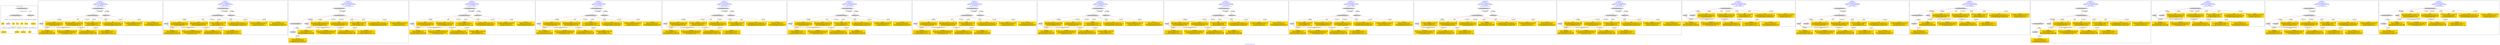 digraph n0 {
fontcolor="blue"
remincross="true"
label="s24-s-norton-simon.json"
subgraph cluster_0 {
label="1-correct model"
n2[style="filled",color="white",fillcolor="lightgray",label="CulturalHeritageObject1"];
n3[shape="plaintext",style="filled",fillcolor="gold",label="made"];
n4[style="filled",color="white",fillcolor="lightgray",label="Person1"];
n5[shape="plaintext",style="filled",fillcolor="gold",label="dim"];
n6[shape="plaintext",style="filled",fillcolor="gold",label="prov"];
n7[shape="plaintext",style="filled",fillcolor="gold",label="title"];
n8[shape="plaintext",style="filled",fillcolor="gold",label="access"];
n9[shape="plaintext",style="filled",fillcolor="gold",label="nationality"];
n10[shape="plaintext",style="filled",fillcolor="gold",label="birthDate"];
n11[shape="plaintext",style="filled",fillcolor="gold",label="deathDate"];
n12[shape="plaintext",style="filled",fillcolor="gold",label="artist"];
n13[style="filled",color="white",fillcolor="lightgray",label="EuropeanaAggregation1"];
n14[style="filled",color="white",fillcolor="lightgray",label="WebResource1"];
n15[shape="plaintext",style="filled",fillcolor="gold",label="image_url"];
}
subgraph cluster_1 {
label="candidate 0\nlink coherence:1.0\nnode coherence:1.0\nconfidence:0.5118962646045103\nmapping score:0.6206320882015035\ncost:12.99961\n-precision:0.92-recall:0.92"
n17[style="filled",color="white",fillcolor="lightgray",label="CulturalHeritageObject1"];
n18[style="filled",color="white",fillcolor="lightgray",label="Person1"];
n19[style="filled",color="white",fillcolor="lightgray",label="EuropeanaAggregation1"];
n20[style="filled",color="white",fillcolor="lightgray",label="WebResource1"];
n21[shape="plaintext",style="filled",fillcolor="gold",label="image_url\n[WebResource,classLink,0.512]\n[Document,classLink,0.368]\n[CulturalHeritageObject,description,0.102]\n[CulturalHeritageObject,title,0.019]"];
n22[shape="plaintext",style="filled",fillcolor="gold",label="title\n[CulturalHeritageObject,title,0.371]\n[CulturalHeritageObject,description,0.331]\n[Person,biographicalInformation,0.215]\n[Concept,prefLabel,0.082]"];
n23[shape="plaintext",style="filled",fillcolor="gold",label="prov\n[CulturalHeritageObject,provenance,0.623]\n[CulturalHeritageObject,description,0.15]\n[CulturalHeritageObject,title,0.131]\n[Person,nameOfThePerson,0.096]"];
n24[shape="plaintext",style="filled",fillcolor="gold",label="made\n[CulturalHeritageObject,created,0.386]\n[Person,dateOfDeath,0.356]\n[Person,dateOfBirth,0.139]\n[CulturalHeritageObject,title,0.118]"];
n25[shape="plaintext",style="filled",fillcolor="gold",label="dim\n[CulturalHeritageObject,extent,0.702]\n[CulturalHeritageObject,accessionNumber,0.132]\n[CulturalHeritageObject,description,0.084]\n[CulturalHeritageObject,medium,0.081]"];
n26[shape="plaintext",style="filled",fillcolor="gold",label="access\n[CulturalHeritageObject,provenance,0.382]\n[Person,nameOfThePerson,0.226]\n[Document,classLink,0.223]\n[CulturalHeritageObject,title,0.17]"];
n27[shape="plaintext",style="filled",fillcolor="gold",label="birthDate\n[Person,dateOfDeath,0.371]\n[Person,dateOfBirth,0.319]\n[CulturalHeritageObject,created,0.268]\n[Person,biographicalInformation,0.042]"];
n28[shape="plaintext",style="filled",fillcolor="gold",label="nationality\n[Person,countryAssociatedWithThePerson,0.818]\n[Person,biographicalInformation,0.065]\n[CulturalHeritageObject,provenance,0.06]\n[Concept,prefLabel,0.058]"];
n29[shape="plaintext",style="filled",fillcolor="gold",label="artist\n[Person,nameOfThePerson,0.515]\n[Person,biographicalInformation,0.187]\n[CulturalHeritageObject,description,0.156]\n[CulturalHeritageObject,provenance,0.142]"];
n30[shape="plaintext",style="filled",fillcolor="gold",label="deathDate\n[Person,dateOfDeath,0.492]\n[CulturalHeritageObject,created,0.291]\n[Person,dateOfBirth,0.181]\n[CulturalHeritageObject,provenance,0.036]"];
}
subgraph cluster_2 {
label="candidate 1\nlink coherence:1.0\nnode coherence:1.0\nconfidence:0.5118962646045103\nmapping score:0.6206320882015035\ncost:12.99972\n-precision:0.92-recall:0.92"
n32[style="filled",color="white",fillcolor="lightgray",label="CulturalHeritageObject1"];
n33[style="filled",color="white",fillcolor="lightgray",label="Person1"];
n34[style="filled",color="white",fillcolor="lightgray",label="EuropeanaAggregation1"];
n35[style="filled",color="white",fillcolor="lightgray",label="WebResource2"];
n36[shape="plaintext",style="filled",fillcolor="gold",label="title\n[CulturalHeritageObject,title,0.371]\n[CulturalHeritageObject,description,0.331]\n[Person,biographicalInformation,0.215]\n[Concept,prefLabel,0.082]"];
n37[shape="plaintext",style="filled",fillcolor="gold",label="prov\n[CulturalHeritageObject,provenance,0.623]\n[CulturalHeritageObject,description,0.15]\n[CulturalHeritageObject,title,0.131]\n[Person,nameOfThePerson,0.096]"];
n38[shape="plaintext",style="filled",fillcolor="gold",label="made\n[CulturalHeritageObject,created,0.386]\n[Person,dateOfDeath,0.356]\n[Person,dateOfBirth,0.139]\n[CulturalHeritageObject,title,0.118]"];
n39[shape="plaintext",style="filled",fillcolor="gold",label="dim\n[CulturalHeritageObject,extent,0.702]\n[CulturalHeritageObject,accessionNumber,0.132]\n[CulturalHeritageObject,description,0.084]\n[CulturalHeritageObject,medium,0.081]"];
n40[shape="plaintext",style="filled",fillcolor="gold",label="access\n[CulturalHeritageObject,provenance,0.382]\n[Person,nameOfThePerson,0.226]\n[Document,classLink,0.223]\n[CulturalHeritageObject,title,0.17]"];
n41[shape="plaintext",style="filled",fillcolor="gold",label="image_url\n[WebResource,classLink,0.512]\n[Document,classLink,0.368]\n[CulturalHeritageObject,description,0.102]\n[CulturalHeritageObject,title,0.019]"];
n42[shape="plaintext",style="filled",fillcolor="gold",label="birthDate\n[Person,dateOfDeath,0.371]\n[Person,dateOfBirth,0.319]\n[CulturalHeritageObject,created,0.268]\n[Person,biographicalInformation,0.042]"];
n43[shape="plaintext",style="filled",fillcolor="gold",label="nationality\n[Person,countryAssociatedWithThePerson,0.818]\n[Person,biographicalInformation,0.065]\n[CulturalHeritageObject,provenance,0.06]\n[Concept,prefLabel,0.058]"];
n44[shape="plaintext",style="filled",fillcolor="gold",label="artist\n[Person,nameOfThePerson,0.515]\n[Person,biographicalInformation,0.187]\n[CulturalHeritageObject,description,0.156]\n[CulturalHeritageObject,provenance,0.142]"];
n45[shape="plaintext",style="filled",fillcolor="gold",label="deathDate\n[Person,dateOfDeath,0.492]\n[CulturalHeritageObject,created,0.291]\n[Person,dateOfBirth,0.181]\n[CulturalHeritageObject,provenance,0.036]"];
}
subgraph cluster_3 {
label="candidate 10\nlink coherence:1.0\nnode coherence:1.0\nconfidence:0.4935022095203799\nmapping score:0.6145007365067933\ncost:13.9997\n-precision:0.64-recall:0.69"
n47[style="filled",color="white",fillcolor="lightgray",label="CulturalHeritageObject1"];
n48[style="filled",color="white",fillcolor="lightgray",label="CulturalHeritageObject2"];
n49[style="filled",color="white",fillcolor="lightgray",label="Person1"];
n50[style="filled",color="white",fillcolor="lightgray",label="Document2"];
n51[style="filled",color="white",fillcolor="lightgray",label="EuropeanaAggregation1"];
n52[shape="plaintext",style="filled",fillcolor="gold",label="prov\n[CulturalHeritageObject,provenance,0.623]\n[CulturalHeritageObject,description,0.15]\n[CulturalHeritageObject,title,0.131]\n[Person,nameOfThePerson,0.096]"];
n53[shape="plaintext",style="filled",fillcolor="gold",label="title\n[CulturalHeritageObject,title,0.371]\n[CulturalHeritageObject,description,0.331]\n[Person,biographicalInformation,0.215]\n[Concept,prefLabel,0.082]"];
n54[shape="plaintext",style="filled",fillcolor="gold",label="made\n[CulturalHeritageObject,created,0.386]\n[Person,dateOfDeath,0.356]\n[Person,dateOfBirth,0.139]\n[CulturalHeritageObject,title,0.118]"];
n55[shape="plaintext",style="filled",fillcolor="gold",label="image_url\n[WebResource,classLink,0.512]\n[Document,classLink,0.368]\n[CulturalHeritageObject,description,0.102]\n[CulturalHeritageObject,title,0.019]"];
n56[shape="plaintext",style="filled",fillcolor="gold",label="dim\n[CulturalHeritageObject,extent,0.702]\n[CulturalHeritageObject,accessionNumber,0.132]\n[CulturalHeritageObject,description,0.084]\n[CulturalHeritageObject,medium,0.081]"];
n57[shape="plaintext",style="filled",fillcolor="gold",label="access\n[CulturalHeritageObject,provenance,0.382]\n[Person,nameOfThePerson,0.226]\n[Document,classLink,0.223]\n[CulturalHeritageObject,title,0.17]"];
n58[shape="plaintext",style="filled",fillcolor="gold",label="birthDate\n[Person,dateOfDeath,0.371]\n[Person,dateOfBirth,0.319]\n[CulturalHeritageObject,created,0.268]\n[Person,biographicalInformation,0.042]"];
n59[shape="plaintext",style="filled",fillcolor="gold",label="nationality\n[Person,countryAssociatedWithThePerson,0.818]\n[Person,biographicalInformation,0.065]\n[CulturalHeritageObject,provenance,0.06]\n[Concept,prefLabel,0.058]"];
n60[shape="plaintext",style="filled",fillcolor="gold",label="artist\n[Person,nameOfThePerson,0.515]\n[Person,biographicalInformation,0.187]\n[CulturalHeritageObject,description,0.156]\n[CulturalHeritageObject,provenance,0.142]"];
n61[shape="plaintext",style="filled",fillcolor="gold",label="deathDate\n[Person,dateOfDeath,0.492]\n[CulturalHeritageObject,created,0.291]\n[Person,dateOfBirth,0.181]\n[CulturalHeritageObject,provenance,0.036]"];
}
subgraph cluster_4 {
label="candidate 11\nlink coherence:1.0\nnode coherence:1.0\nconfidence:0.4888541923313099\nmapping score:0.61295139744377\ncost:12.99961\n-precision:0.77-recall:0.77"
n63[style="filled",color="white",fillcolor="lightgray",label="CulturalHeritageObject1"];
n64[style="filled",color="white",fillcolor="lightgray",label="Person1"];
n65[style="filled",color="white",fillcolor="lightgray",label="EuropeanaAggregation1"];
n66[style="filled",color="white",fillcolor="lightgray",label="WebResource1"];
n67[shape="plaintext",style="filled",fillcolor="gold",label="image_url\n[WebResource,classLink,0.512]\n[Document,classLink,0.368]\n[CulturalHeritageObject,description,0.102]\n[CulturalHeritageObject,title,0.019]"];
n68[shape="plaintext",style="filled",fillcolor="gold",label="title\n[CulturalHeritageObject,title,0.371]\n[CulturalHeritageObject,description,0.331]\n[Person,biographicalInformation,0.215]\n[Concept,prefLabel,0.082]"];
n69[shape="plaintext",style="filled",fillcolor="gold",label="prov\n[CulturalHeritageObject,provenance,0.623]\n[CulturalHeritageObject,description,0.15]\n[CulturalHeritageObject,title,0.131]\n[Person,nameOfThePerson,0.096]"];
n70[shape="plaintext",style="filled",fillcolor="gold",label="deathDate\n[Person,dateOfDeath,0.492]\n[CulturalHeritageObject,created,0.291]\n[Person,dateOfBirth,0.181]\n[CulturalHeritageObject,provenance,0.036]"];
n71[shape="plaintext",style="filled",fillcolor="gold",label="dim\n[CulturalHeritageObject,extent,0.702]\n[CulturalHeritageObject,accessionNumber,0.132]\n[CulturalHeritageObject,description,0.084]\n[CulturalHeritageObject,medium,0.081]"];
n72[shape="plaintext",style="filled",fillcolor="gold",label="access\n[CulturalHeritageObject,provenance,0.382]\n[Person,nameOfThePerson,0.226]\n[Document,classLink,0.223]\n[CulturalHeritageObject,title,0.17]"];
n73[shape="plaintext",style="filled",fillcolor="gold",label="birthDate\n[Person,dateOfDeath,0.371]\n[Person,dateOfBirth,0.319]\n[CulturalHeritageObject,created,0.268]\n[Person,biographicalInformation,0.042]"];
n74[shape="plaintext",style="filled",fillcolor="gold",label="nationality\n[Person,countryAssociatedWithThePerson,0.818]\n[Person,biographicalInformation,0.065]\n[CulturalHeritageObject,provenance,0.06]\n[Concept,prefLabel,0.058]"];
n75[shape="plaintext",style="filled",fillcolor="gold",label="artist\n[Person,nameOfThePerson,0.515]\n[Person,biographicalInformation,0.187]\n[CulturalHeritageObject,description,0.156]\n[CulturalHeritageObject,provenance,0.142]"];
n76[shape="plaintext",style="filled",fillcolor="gold",label="made\n[CulturalHeritageObject,created,0.386]\n[Person,dateOfDeath,0.356]\n[Person,dateOfBirth,0.139]\n[CulturalHeritageObject,title,0.118]"];
}
subgraph cluster_5 {
label="candidate 12\nlink coherence:1.0\nnode coherence:1.0\nconfidence:0.4888541923313099\nmapping score:0.61295139744377\ncost:12.99972\n-precision:0.77-recall:0.77"
n78[style="filled",color="white",fillcolor="lightgray",label="CulturalHeritageObject1"];
n79[style="filled",color="white",fillcolor="lightgray",label="Person1"];
n80[style="filled",color="white",fillcolor="lightgray",label="EuropeanaAggregation1"];
n81[style="filled",color="white",fillcolor="lightgray",label="WebResource2"];
n82[shape="plaintext",style="filled",fillcolor="gold",label="title\n[CulturalHeritageObject,title,0.371]\n[CulturalHeritageObject,description,0.331]\n[Person,biographicalInformation,0.215]\n[Concept,prefLabel,0.082]"];
n83[shape="plaintext",style="filled",fillcolor="gold",label="prov\n[CulturalHeritageObject,provenance,0.623]\n[CulturalHeritageObject,description,0.15]\n[CulturalHeritageObject,title,0.131]\n[Person,nameOfThePerson,0.096]"];
n84[shape="plaintext",style="filled",fillcolor="gold",label="deathDate\n[Person,dateOfDeath,0.492]\n[CulturalHeritageObject,created,0.291]\n[Person,dateOfBirth,0.181]\n[CulturalHeritageObject,provenance,0.036]"];
n85[shape="plaintext",style="filled",fillcolor="gold",label="dim\n[CulturalHeritageObject,extent,0.702]\n[CulturalHeritageObject,accessionNumber,0.132]\n[CulturalHeritageObject,description,0.084]\n[CulturalHeritageObject,medium,0.081]"];
n86[shape="plaintext",style="filled",fillcolor="gold",label="access\n[CulturalHeritageObject,provenance,0.382]\n[Person,nameOfThePerson,0.226]\n[Document,classLink,0.223]\n[CulturalHeritageObject,title,0.17]"];
n87[shape="plaintext",style="filled",fillcolor="gold",label="image_url\n[WebResource,classLink,0.512]\n[Document,classLink,0.368]\n[CulturalHeritageObject,description,0.102]\n[CulturalHeritageObject,title,0.019]"];
n88[shape="plaintext",style="filled",fillcolor="gold",label="birthDate\n[Person,dateOfDeath,0.371]\n[Person,dateOfBirth,0.319]\n[CulturalHeritageObject,created,0.268]\n[Person,biographicalInformation,0.042]"];
n89[shape="plaintext",style="filled",fillcolor="gold",label="nationality\n[Person,countryAssociatedWithThePerson,0.818]\n[Person,biographicalInformation,0.065]\n[CulturalHeritageObject,provenance,0.06]\n[Concept,prefLabel,0.058]"];
n90[shape="plaintext",style="filled",fillcolor="gold",label="artist\n[Person,nameOfThePerson,0.515]\n[Person,biographicalInformation,0.187]\n[CulturalHeritageObject,description,0.156]\n[CulturalHeritageObject,provenance,0.142]"];
n91[shape="plaintext",style="filled",fillcolor="gold",label="made\n[CulturalHeritageObject,created,0.386]\n[Person,dateOfDeath,0.356]\n[Person,dateOfBirth,0.139]\n[CulturalHeritageObject,title,0.118]"];
}
subgraph cluster_6 {
label="candidate 13\nlink coherence:1.0\nnode coherence:1.0\nconfidence:0.48677109982269473\nmapping score:0.6122570332742315\ncost:12.99961\n-precision:0.85-recall:0.85"
n93[style="filled",color="white",fillcolor="lightgray",label="CulturalHeritageObject1"];
n94[style="filled",color="white",fillcolor="lightgray",label="Person1"];
n95[style="filled",color="white",fillcolor="lightgray",label="EuropeanaAggregation1"];
n96[style="filled",color="white",fillcolor="lightgray",label="WebResource1"];
n97[shape="plaintext",style="filled",fillcolor="gold",label="image_url\n[WebResource,classLink,0.512]\n[Document,classLink,0.368]\n[CulturalHeritageObject,description,0.102]\n[CulturalHeritageObject,title,0.019]"];
n98[shape="plaintext",style="filled",fillcolor="gold",label="prov\n[CulturalHeritageObject,provenance,0.623]\n[CulturalHeritageObject,description,0.15]\n[CulturalHeritageObject,title,0.131]\n[Person,nameOfThePerson,0.096]"];
n99[shape="plaintext",style="filled",fillcolor="gold",label="access\n[CulturalHeritageObject,provenance,0.382]\n[Person,nameOfThePerson,0.226]\n[Document,classLink,0.223]\n[CulturalHeritageObject,title,0.17]"];
n100[shape="plaintext",style="filled",fillcolor="gold",label="title\n[CulturalHeritageObject,title,0.371]\n[CulturalHeritageObject,description,0.331]\n[Person,biographicalInformation,0.215]\n[Concept,prefLabel,0.082]"];
n101[shape="plaintext",style="filled",fillcolor="gold",label="made\n[CulturalHeritageObject,created,0.386]\n[Person,dateOfDeath,0.356]\n[Person,dateOfBirth,0.139]\n[CulturalHeritageObject,title,0.118]"];
n102[shape="plaintext",style="filled",fillcolor="gold",label="dim\n[CulturalHeritageObject,extent,0.702]\n[CulturalHeritageObject,accessionNumber,0.132]\n[CulturalHeritageObject,description,0.084]\n[CulturalHeritageObject,medium,0.081]"];
n103[shape="plaintext",style="filled",fillcolor="gold",label="birthDate\n[Person,dateOfDeath,0.371]\n[Person,dateOfBirth,0.319]\n[CulturalHeritageObject,created,0.268]\n[Person,biographicalInformation,0.042]"];
n104[shape="plaintext",style="filled",fillcolor="gold",label="nationality\n[Person,countryAssociatedWithThePerson,0.818]\n[Person,biographicalInformation,0.065]\n[CulturalHeritageObject,provenance,0.06]\n[Concept,prefLabel,0.058]"];
n105[shape="plaintext",style="filled",fillcolor="gold",label="artist\n[Person,nameOfThePerson,0.515]\n[Person,biographicalInformation,0.187]\n[CulturalHeritageObject,description,0.156]\n[CulturalHeritageObject,provenance,0.142]"];
n106[shape="plaintext",style="filled",fillcolor="gold",label="deathDate\n[Person,dateOfDeath,0.492]\n[CulturalHeritageObject,created,0.291]\n[Person,dateOfBirth,0.181]\n[CulturalHeritageObject,provenance,0.036]"];
}
subgraph cluster_7 {
label="candidate 14\nlink coherence:1.0\nnode coherence:1.0\nconfidence:0.48615360194017265\nmapping score:0.6120512006467242\ncost:12.99961\n-precision:0.77-recall:0.77"
n108[style="filled",color="white",fillcolor="lightgray",label="CulturalHeritageObject1"];
n109[style="filled",color="white",fillcolor="lightgray",label="Person1"];
n110[style="filled",color="white",fillcolor="lightgray",label="EuropeanaAggregation1"];
n111[style="filled",color="white",fillcolor="lightgray",label="WebResource1"];
n112[shape="plaintext",style="filled",fillcolor="gold",label="image_url\n[WebResource,classLink,0.512]\n[Document,classLink,0.368]\n[CulturalHeritageObject,description,0.102]\n[CulturalHeritageObject,title,0.019]"];
n113[shape="plaintext",style="filled",fillcolor="gold",label="title\n[CulturalHeritageObject,title,0.371]\n[CulturalHeritageObject,description,0.331]\n[Person,biographicalInformation,0.215]\n[Concept,prefLabel,0.082]"];
n114[shape="plaintext",style="filled",fillcolor="gold",label="prov\n[CulturalHeritageObject,provenance,0.623]\n[CulturalHeritageObject,description,0.15]\n[CulturalHeritageObject,title,0.131]\n[Person,nameOfThePerson,0.096]"];
n115[shape="plaintext",style="filled",fillcolor="gold",label="made\n[CulturalHeritageObject,created,0.386]\n[Person,dateOfDeath,0.356]\n[Person,dateOfBirth,0.139]\n[CulturalHeritageObject,title,0.118]"];
n116[shape="plaintext",style="filled",fillcolor="gold",label="dim\n[CulturalHeritageObject,extent,0.702]\n[CulturalHeritageObject,accessionNumber,0.132]\n[CulturalHeritageObject,description,0.084]\n[CulturalHeritageObject,medium,0.081]"];
n117[shape="plaintext",style="filled",fillcolor="gold",label="access\n[CulturalHeritageObject,provenance,0.382]\n[Person,nameOfThePerson,0.226]\n[Document,classLink,0.223]\n[CulturalHeritageObject,title,0.17]"];
n118[shape="plaintext",style="filled",fillcolor="gold",label="deathDate\n[Person,dateOfDeath,0.492]\n[CulturalHeritageObject,created,0.291]\n[Person,dateOfBirth,0.181]\n[CulturalHeritageObject,provenance,0.036]"];
n119[shape="plaintext",style="filled",fillcolor="gold",label="nationality\n[Person,countryAssociatedWithThePerson,0.818]\n[Person,biographicalInformation,0.065]\n[CulturalHeritageObject,provenance,0.06]\n[Concept,prefLabel,0.058]"];
n120[shape="plaintext",style="filled",fillcolor="gold",label="artist\n[Person,nameOfThePerson,0.515]\n[Person,biographicalInformation,0.187]\n[CulturalHeritageObject,description,0.156]\n[CulturalHeritageObject,provenance,0.142]"];
n121[shape="plaintext",style="filled",fillcolor="gold",label="birthDate\n[Person,dateOfDeath,0.371]\n[Person,dateOfBirth,0.319]\n[CulturalHeritageObject,created,0.268]\n[Person,biographicalInformation,0.042]"];
}
subgraph cluster_8 {
label="candidate 15\nlink coherence:1.0\nnode coherence:1.0\nconfidence:0.48615360194017265\nmapping score:0.6120512006467242\ncost:12.99972\n-precision:0.77-recall:0.77"
n123[style="filled",color="white",fillcolor="lightgray",label="CulturalHeritageObject1"];
n124[style="filled",color="white",fillcolor="lightgray",label="Person1"];
n125[style="filled",color="white",fillcolor="lightgray",label="EuropeanaAggregation1"];
n126[style="filled",color="white",fillcolor="lightgray",label="WebResource2"];
n127[shape="plaintext",style="filled",fillcolor="gold",label="title\n[CulturalHeritageObject,title,0.371]\n[CulturalHeritageObject,description,0.331]\n[Person,biographicalInformation,0.215]\n[Concept,prefLabel,0.082]"];
n128[shape="plaintext",style="filled",fillcolor="gold",label="prov\n[CulturalHeritageObject,provenance,0.623]\n[CulturalHeritageObject,description,0.15]\n[CulturalHeritageObject,title,0.131]\n[Person,nameOfThePerson,0.096]"];
n129[shape="plaintext",style="filled",fillcolor="gold",label="made\n[CulturalHeritageObject,created,0.386]\n[Person,dateOfDeath,0.356]\n[Person,dateOfBirth,0.139]\n[CulturalHeritageObject,title,0.118]"];
n130[shape="plaintext",style="filled",fillcolor="gold",label="dim\n[CulturalHeritageObject,extent,0.702]\n[CulturalHeritageObject,accessionNumber,0.132]\n[CulturalHeritageObject,description,0.084]\n[CulturalHeritageObject,medium,0.081]"];
n131[shape="plaintext",style="filled",fillcolor="gold",label="access\n[CulturalHeritageObject,provenance,0.382]\n[Person,nameOfThePerson,0.226]\n[Document,classLink,0.223]\n[CulturalHeritageObject,title,0.17]"];
n132[shape="plaintext",style="filled",fillcolor="gold",label="image_url\n[WebResource,classLink,0.512]\n[Document,classLink,0.368]\n[CulturalHeritageObject,description,0.102]\n[CulturalHeritageObject,title,0.019]"];
n133[shape="plaintext",style="filled",fillcolor="gold",label="deathDate\n[Person,dateOfDeath,0.492]\n[CulturalHeritageObject,created,0.291]\n[Person,dateOfBirth,0.181]\n[CulturalHeritageObject,provenance,0.036]"];
n134[shape="plaintext",style="filled",fillcolor="gold",label="nationality\n[Person,countryAssociatedWithThePerson,0.818]\n[Person,biographicalInformation,0.065]\n[CulturalHeritageObject,provenance,0.06]\n[Concept,prefLabel,0.058]"];
n135[shape="plaintext",style="filled",fillcolor="gold",label="artist\n[Person,nameOfThePerson,0.515]\n[Person,biographicalInformation,0.187]\n[CulturalHeritageObject,description,0.156]\n[CulturalHeritageObject,provenance,0.142]"];
n136[shape="plaintext",style="filled",fillcolor="gold",label="birthDate\n[Person,dateOfDeath,0.371]\n[Person,dateOfBirth,0.319]\n[CulturalHeritageObject,created,0.268]\n[Person,biographicalInformation,0.042]"];
}
subgraph cluster_9 {
label="candidate 16\nlink coherence:1.0\nnode coherence:1.0\nconfidence:0.4848830576217007\nmapping score:0.6116276858739003\ncost:12.99961\n-precision:0.69-recall:0.69"
n138[style="filled",color="white",fillcolor="lightgray",label="CulturalHeritageObject1"];
n139[style="filled",color="white",fillcolor="lightgray",label="Person1"];
n140[style="filled",color="white",fillcolor="lightgray",label="EuropeanaAggregation1"];
n141[style="filled",color="white",fillcolor="lightgray",label="WebResource1"];
n142[shape="plaintext",style="filled",fillcolor="gold",label="image_url\n[WebResource,classLink,0.512]\n[Document,classLink,0.368]\n[CulturalHeritageObject,description,0.102]\n[CulturalHeritageObject,title,0.019]"];
n143[shape="plaintext",style="filled",fillcolor="gold",label="prov\n[CulturalHeritageObject,provenance,0.623]\n[CulturalHeritageObject,description,0.15]\n[CulturalHeritageObject,title,0.131]\n[Person,nameOfThePerson,0.096]"];
n144[shape="plaintext",style="filled",fillcolor="gold",label="title\n[CulturalHeritageObject,title,0.371]\n[CulturalHeritageObject,description,0.331]\n[Person,biographicalInformation,0.215]\n[Concept,prefLabel,0.082]"];
n145[shape="plaintext",style="filled",fillcolor="gold",label="deathDate\n[Person,dateOfDeath,0.492]\n[CulturalHeritageObject,created,0.291]\n[Person,dateOfBirth,0.181]\n[CulturalHeritageObject,provenance,0.036]"];
n146[shape="plaintext",style="filled",fillcolor="gold",label="dim\n[CulturalHeritageObject,extent,0.702]\n[CulturalHeritageObject,accessionNumber,0.132]\n[CulturalHeritageObject,description,0.084]\n[CulturalHeritageObject,medium,0.081]"];
n147[shape="plaintext",style="filled",fillcolor="gold",label="access\n[CulturalHeritageObject,provenance,0.382]\n[Person,nameOfThePerson,0.226]\n[Document,classLink,0.223]\n[CulturalHeritageObject,title,0.17]"];
n148[shape="plaintext",style="filled",fillcolor="gold",label="birthDate\n[Person,dateOfDeath,0.371]\n[Person,dateOfBirth,0.319]\n[CulturalHeritageObject,created,0.268]\n[Person,biographicalInformation,0.042]"];
n149[shape="plaintext",style="filled",fillcolor="gold",label="nationality\n[Person,countryAssociatedWithThePerson,0.818]\n[Person,biographicalInformation,0.065]\n[CulturalHeritageObject,provenance,0.06]\n[Concept,prefLabel,0.058]"];
n150[shape="plaintext",style="filled",fillcolor="gold",label="artist\n[Person,nameOfThePerson,0.515]\n[Person,biographicalInformation,0.187]\n[CulturalHeritageObject,description,0.156]\n[CulturalHeritageObject,provenance,0.142]"];
n151[shape="plaintext",style="filled",fillcolor="gold",label="made\n[CulturalHeritageObject,created,0.386]\n[Person,dateOfDeath,0.356]\n[Person,dateOfBirth,0.139]\n[CulturalHeritageObject,title,0.118]"];
}
subgraph cluster_10 {
label="candidate 17\nlink coherence:1.0\nnode coherence:1.0\nconfidence:0.48218246723056346\nmapping score:0.6107274890768545\ncost:12.99961\n-precision:0.69-recall:0.69"
n153[style="filled",color="white",fillcolor="lightgray",label="CulturalHeritageObject1"];
n154[style="filled",color="white",fillcolor="lightgray",label="Person1"];
n155[style="filled",color="white",fillcolor="lightgray",label="EuropeanaAggregation1"];
n156[style="filled",color="white",fillcolor="lightgray",label="WebResource1"];
n157[shape="plaintext",style="filled",fillcolor="gold",label="image_url\n[WebResource,classLink,0.512]\n[Document,classLink,0.368]\n[CulturalHeritageObject,description,0.102]\n[CulturalHeritageObject,title,0.019]"];
n158[shape="plaintext",style="filled",fillcolor="gold",label="prov\n[CulturalHeritageObject,provenance,0.623]\n[CulturalHeritageObject,description,0.15]\n[CulturalHeritageObject,title,0.131]\n[Person,nameOfThePerson,0.096]"];
n159[shape="plaintext",style="filled",fillcolor="gold",label="title\n[CulturalHeritageObject,title,0.371]\n[CulturalHeritageObject,description,0.331]\n[Person,biographicalInformation,0.215]\n[Concept,prefLabel,0.082]"];
n160[shape="plaintext",style="filled",fillcolor="gold",label="made\n[CulturalHeritageObject,created,0.386]\n[Person,dateOfDeath,0.356]\n[Person,dateOfBirth,0.139]\n[CulturalHeritageObject,title,0.118]"];
n161[shape="plaintext",style="filled",fillcolor="gold",label="dim\n[CulturalHeritageObject,extent,0.702]\n[CulturalHeritageObject,accessionNumber,0.132]\n[CulturalHeritageObject,description,0.084]\n[CulturalHeritageObject,medium,0.081]"];
n162[shape="plaintext",style="filled",fillcolor="gold",label="access\n[CulturalHeritageObject,provenance,0.382]\n[Person,nameOfThePerson,0.226]\n[Document,classLink,0.223]\n[CulturalHeritageObject,title,0.17]"];
n163[shape="plaintext",style="filled",fillcolor="gold",label="deathDate\n[Person,dateOfDeath,0.492]\n[CulturalHeritageObject,created,0.291]\n[Person,dateOfBirth,0.181]\n[CulturalHeritageObject,provenance,0.036]"];
n164[shape="plaintext",style="filled",fillcolor="gold",label="nationality\n[Person,countryAssociatedWithThePerson,0.818]\n[Person,biographicalInformation,0.065]\n[CulturalHeritageObject,provenance,0.06]\n[Concept,prefLabel,0.058]"];
n165[shape="plaintext",style="filled",fillcolor="gold",label="artist\n[Person,nameOfThePerson,0.515]\n[Person,biographicalInformation,0.187]\n[CulturalHeritageObject,description,0.156]\n[CulturalHeritageObject,provenance,0.142]"];
n166[shape="plaintext",style="filled",fillcolor="gold",label="birthDate\n[Person,dateOfDeath,0.371]\n[Person,dateOfBirth,0.319]\n[CulturalHeritageObject,created,0.268]\n[Person,biographicalInformation,0.042]"];
}
subgraph cluster_11 {
label="candidate 18\nlink coherence:1.0\nnode coherence:1.0\nconfidence:0.48116342252155586\nmapping score:0.6103878075071854\ncost:12.99961\n-precision:0.77-recall:0.77"
n168[style="filled",color="white",fillcolor="lightgray",label="CulturalHeritageObject1"];
n169[style="filled",color="white",fillcolor="lightgray",label="Person1"];
n170[style="filled",color="white",fillcolor="lightgray",label="EuropeanaAggregation1"];
n171[style="filled",color="white",fillcolor="lightgray",label="WebResource1"];
n172[shape="plaintext",style="filled",fillcolor="gold",label="image_url\n[WebResource,classLink,0.512]\n[Document,classLink,0.368]\n[CulturalHeritageObject,description,0.102]\n[CulturalHeritageObject,title,0.019]"];
n173[shape="plaintext",style="filled",fillcolor="gold",label="made\n[CulturalHeritageObject,created,0.386]\n[Person,dateOfDeath,0.356]\n[Person,dateOfBirth,0.139]\n[CulturalHeritageObject,title,0.118]"];
n174[shape="plaintext",style="filled",fillcolor="gold",label="prov\n[CulturalHeritageObject,provenance,0.623]\n[CulturalHeritageObject,description,0.15]\n[CulturalHeritageObject,title,0.131]\n[Person,nameOfThePerson,0.096]"];
n175[shape="plaintext",style="filled",fillcolor="gold",label="title\n[CulturalHeritageObject,title,0.371]\n[CulturalHeritageObject,description,0.331]\n[Person,biographicalInformation,0.215]\n[Concept,prefLabel,0.082]"];
n176[shape="plaintext",style="filled",fillcolor="gold",label="dim\n[CulturalHeritageObject,extent,0.702]\n[CulturalHeritageObject,accessionNumber,0.132]\n[CulturalHeritageObject,description,0.084]\n[CulturalHeritageObject,medium,0.081]"];
n177[shape="plaintext",style="filled",fillcolor="gold",label="access\n[CulturalHeritageObject,provenance,0.382]\n[Person,nameOfThePerson,0.226]\n[Document,classLink,0.223]\n[CulturalHeritageObject,title,0.17]"];
n178[shape="plaintext",style="filled",fillcolor="gold",label="birthDate\n[Person,dateOfDeath,0.371]\n[Person,dateOfBirth,0.319]\n[CulturalHeritageObject,created,0.268]\n[Person,biographicalInformation,0.042]"];
n179[shape="plaintext",style="filled",fillcolor="gold",label="nationality\n[Person,countryAssociatedWithThePerson,0.818]\n[Person,biographicalInformation,0.065]\n[CulturalHeritageObject,provenance,0.06]\n[Concept,prefLabel,0.058]"];
n180[shape="plaintext",style="filled",fillcolor="gold",label="artist\n[Person,nameOfThePerson,0.515]\n[Person,biographicalInformation,0.187]\n[CulturalHeritageObject,description,0.156]\n[CulturalHeritageObject,provenance,0.142]"];
n181[shape="plaintext",style="filled",fillcolor="gold",label="deathDate\n[Person,dateOfDeath,0.492]\n[CulturalHeritageObject,created,0.291]\n[Person,dateOfBirth,0.181]\n[CulturalHeritageObject,provenance,0.036]"];
}
subgraph cluster_12 {
label="candidate 19\nlink coherence:1.0\nnode coherence:1.0\nconfidence:0.4761083972847627\nmapping score:0.6087027990949209\ncost:12.99961\n-precision:0.69-recall:0.69"
n183[style="filled",color="white",fillcolor="lightgray",label="CulturalHeritageObject1"];
n184[style="filled",color="white",fillcolor="lightgray",label="Person1"];
n185[style="filled",color="white",fillcolor="lightgray",label="EuropeanaAggregation1"];
n186[style="filled",color="white",fillcolor="lightgray",label="WebResource1"];
n187[shape="plaintext",style="filled",fillcolor="gold",label="image_url\n[WebResource,classLink,0.512]\n[Document,classLink,0.368]\n[CulturalHeritageObject,description,0.102]\n[CulturalHeritageObject,title,0.019]"];
n188[shape="plaintext",style="filled",fillcolor="gold",label="made\n[CulturalHeritageObject,created,0.386]\n[Person,dateOfDeath,0.356]\n[Person,dateOfBirth,0.139]\n[CulturalHeritageObject,title,0.118]"];
n189[shape="plaintext",style="filled",fillcolor="gold",label="prov\n[CulturalHeritageObject,provenance,0.623]\n[CulturalHeritageObject,description,0.15]\n[CulturalHeritageObject,title,0.131]\n[Person,nameOfThePerson,0.096]"];
n190[shape="plaintext",style="filled",fillcolor="gold",label="title\n[CulturalHeritageObject,title,0.371]\n[CulturalHeritageObject,description,0.331]\n[Person,biographicalInformation,0.215]\n[Concept,prefLabel,0.082]"];
n191[shape="plaintext",style="filled",fillcolor="gold",label="birthDate\n[Person,dateOfDeath,0.371]\n[Person,dateOfBirth,0.319]\n[CulturalHeritageObject,created,0.268]\n[Person,biographicalInformation,0.042]"];
n192[shape="plaintext",style="filled",fillcolor="gold",label="dim\n[CulturalHeritageObject,extent,0.702]\n[CulturalHeritageObject,accessionNumber,0.132]\n[CulturalHeritageObject,description,0.084]\n[CulturalHeritageObject,medium,0.081]"];
n193[shape="plaintext",style="filled",fillcolor="gold",label="access\n[CulturalHeritageObject,provenance,0.382]\n[Person,nameOfThePerson,0.226]\n[Document,classLink,0.223]\n[CulturalHeritageObject,title,0.17]"];
n194[shape="plaintext",style="filled",fillcolor="gold",label="nationality\n[Person,countryAssociatedWithThePerson,0.818]\n[Person,biographicalInformation,0.065]\n[CulturalHeritageObject,provenance,0.06]\n[Concept,prefLabel,0.058]"];
n195[shape="plaintext",style="filled",fillcolor="gold",label="artist\n[Person,nameOfThePerson,0.515]\n[Person,biographicalInformation,0.187]\n[CulturalHeritageObject,description,0.156]\n[CulturalHeritageObject,provenance,0.142]"];
n196[shape="plaintext",style="filled",fillcolor="gold",label="deathDate\n[Person,dateOfDeath,0.492]\n[CulturalHeritageObject,created,0.291]\n[Person,dateOfBirth,0.181]\n[CulturalHeritageObject,provenance,0.036]"];
}
subgraph cluster_13 {
label="candidate 2\nlink coherence:1.0\nnode coherence:1.0\nconfidence:0.5079251298949012\nmapping score:0.6193083766316337\ncost:12.99961\n-precision:0.85-recall:0.85"
n198[style="filled",color="white",fillcolor="lightgray",label="CulturalHeritageObject1"];
n199[style="filled",color="white",fillcolor="lightgray",label="Person1"];
n200[style="filled",color="white",fillcolor="lightgray",label="EuropeanaAggregation1"];
n201[style="filled",color="white",fillcolor="lightgray",label="WebResource1"];
n202[shape="plaintext",style="filled",fillcolor="gold",label="image_url\n[WebResource,classLink,0.512]\n[Document,classLink,0.368]\n[CulturalHeritageObject,description,0.102]\n[CulturalHeritageObject,title,0.019]"];
n203[shape="plaintext",style="filled",fillcolor="gold",label="prov\n[CulturalHeritageObject,provenance,0.623]\n[CulturalHeritageObject,description,0.15]\n[CulturalHeritageObject,title,0.131]\n[Person,nameOfThePerson,0.096]"];
n204[shape="plaintext",style="filled",fillcolor="gold",label="title\n[CulturalHeritageObject,title,0.371]\n[CulturalHeritageObject,description,0.331]\n[Person,biographicalInformation,0.215]\n[Concept,prefLabel,0.082]"];
n205[shape="plaintext",style="filled",fillcolor="gold",label="made\n[CulturalHeritageObject,created,0.386]\n[Person,dateOfDeath,0.356]\n[Person,dateOfBirth,0.139]\n[CulturalHeritageObject,title,0.118]"];
n206[shape="plaintext",style="filled",fillcolor="gold",label="dim\n[CulturalHeritageObject,extent,0.702]\n[CulturalHeritageObject,accessionNumber,0.132]\n[CulturalHeritageObject,description,0.084]\n[CulturalHeritageObject,medium,0.081]"];
n207[shape="plaintext",style="filled",fillcolor="gold",label="access\n[CulturalHeritageObject,provenance,0.382]\n[Person,nameOfThePerson,0.226]\n[Document,classLink,0.223]\n[CulturalHeritageObject,title,0.17]"];
n208[shape="plaintext",style="filled",fillcolor="gold",label="birthDate\n[Person,dateOfDeath,0.371]\n[Person,dateOfBirth,0.319]\n[CulturalHeritageObject,created,0.268]\n[Person,biographicalInformation,0.042]"];
n209[shape="plaintext",style="filled",fillcolor="gold",label="nationality\n[Person,countryAssociatedWithThePerson,0.818]\n[Person,biographicalInformation,0.065]\n[CulturalHeritageObject,provenance,0.06]\n[Concept,prefLabel,0.058]"];
n210[shape="plaintext",style="filled",fillcolor="gold",label="artist\n[Person,nameOfThePerson,0.515]\n[Person,biographicalInformation,0.187]\n[CulturalHeritageObject,description,0.156]\n[CulturalHeritageObject,provenance,0.142]"];
n211[shape="plaintext",style="filled",fillcolor="gold",label="deathDate\n[Person,dateOfDeath,0.492]\n[CulturalHeritageObject,created,0.291]\n[Person,dateOfBirth,0.181]\n[CulturalHeritageObject,provenance,0.036]"];
}
subgraph cluster_14 {
label="candidate 3\nlink coherence:1.0\nnode coherence:1.0\nconfidence:0.49747334422998896\nmapping score:0.6158244480766629\ncost:11.99982\n-precision:0.75-recall:0.69"
n213[style="filled",color="white",fillcolor="lightgray",label="CulturalHeritageObject1"];
n214[style="filled",color="white",fillcolor="lightgray",label="Person1"];
n215[style="filled",color="white",fillcolor="lightgray",label="Document1"];
n216[shape="plaintext",style="filled",fillcolor="gold",label="title\n[CulturalHeritageObject,title,0.371]\n[CulturalHeritageObject,description,0.331]\n[Person,biographicalInformation,0.215]\n[Concept,prefLabel,0.082]"];
n217[shape="plaintext",style="filled",fillcolor="gold",label="prov\n[CulturalHeritageObject,provenance,0.623]\n[CulturalHeritageObject,description,0.15]\n[CulturalHeritageObject,title,0.131]\n[Person,nameOfThePerson,0.096]"];
n218[shape="plaintext",style="filled",fillcolor="gold",label="image_url\n[WebResource,classLink,0.512]\n[Document,classLink,0.368]\n[CulturalHeritageObject,description,0.102]\n[CulturalHeritageObject,title,0.019]"];
n219[shape="plaintext",style="filled",fillcolor="gold",label="made\n[CulturalHeritageObject,created,0.386]\n[Person,dateOfDeath,0.356]\n[Person,dateOfBirth,0.139]\n[CulturalHeritageObject,title,0.118]"];
n220[shape="plaintext",style="filled",fillcolor="gold",label="dim\n[CulturalHeritageObject,extent,0.702]\n[CulturalHeritageObject,accessionNumber,0.132]\n[CulturalHeritageObject,description,0.084]\n[CulturalHeritageObject,medium,0.081]"];
n221[shape="plaintext",style="filled",fillcolor="gold",label="access\n[CulturalHeritageObject,provenance,0.382]\n[Person,nameOfThePerson,0.226]\n[Document,classLink,0.223]\n[CulturalHeritageObject,title,0.17]"];
n222[shape="plaintext",style="filled",fillcolor="gold",label="birthDate\n[Person,dateOfDeath,0.371]\n[Person,dateOfBirth,0.319]\n[CulturalHeritageObject,created,0.268]\n[Person,biographicalInformation,0.042]"];
n223[shape="plaintext",style="filled",fillcolor="gold",label="nationality\n[Person,countryAssociatedWithThePerson,0.818]\n[Person,biographicalInformation,0.065]\n[CulturalHeritageObject,provenance,0.06]\n[Concept,prefLabel,0.058]"];
n224[shape="plaintext",style="filled",fillcolor="gold",label="artist\n[Person,nameOfThePerson,0.515]\n[Person,biographicalInformation,0.187]\n[CulturalHeritageObject,description,0.156]\n[CulturalHeritageObject,provenance,0.142]"];
n225[shape="plaintext",style="filled",fillcolor="gold",label="deathDate\n[Person,dateOfDeath,0.492]\n[CulturalHeritageObject,created,0.291]\n[Person,dateOfBirth,0.181]\n[CulturalHeritageObject,provenance,0.036]"];
}
subgraph cluster_15 {
label="candidate 4\nlink coherence:1.0\nnode coherence:1.0\nconfidence:0.49747334422998896\nmapping score:0.6158244480766629\ncost:12.9997\n-precision:0.77-recall:0.77"
n227[style="filled",color="white",fillcolor="lightgray",label="CulturalHeritageObject1"];
n228[style="filled",color="white",fillcolor="lightgray",label="Person1"];
n229[style="filled",color="white",fillcolor="lightgray",label="Document1"];
n230[style="filled",color="white",fillcolor="lightgray",label="EuropeanaAggregation1"];
n231[shape="plaintext",style="filled",fillcolor="gold",label="title\n[CulturalHeritageObject,title,0.371]\n[CulturalHeritageObject,description,0.331]\n[Person,biographicalInformation,0.215]\n[Concept,prefLabel,0.082]"];
n232[shape="plaintext",style="filled",fillcolor="gold",label="prov\n[CulturalHeritageObject,provenance,0.623]\n[CulturalHeritageObject,description,0.15]\n[CulturalHeritageObject,title,0.131]\n[Person,nameOfThePerson,0.096]"];
n233[shape="plaintext",style="filled",fillcolor="gold",label="image_url\n[WebResource,classLink,0.512]\n[Document,classLink,0.368]\n[CulturalHeritageObject,description,0.102]\n[CulturalHeritageObject,title,0.019]"];
n234[shape="plaintext",style="filled",fillcolor="gold",label="made\n[CulturalHeritageObject,created,0.386]\n[Person,dateOfDeath,0.356]\n[Person,dateOfBirth,0.139]\n[CulturalHeritageObject,title,0.118]"];
n235[shape="plaintext",style="filled",fillcolor="gold",label="dim\n[CulturalHeritageObject,extent,0.702]\n[CulturalHeritageObject,accessionNumber,0.132]\n[CulturalHeritageObject,description,0.084]\n[CulturalHeritageObject,medium,0.081]"];
n236[shape="plaintext",style="filled",fillcolor="gold",label="access\n[CulturalHeritageObject,provenance,0.382]\n[Person,nameOfThePerson,0.226]\n[Document,classLink,0.223]\n[CulturalHeritageObject,title,0.17]"];
n237[shape="plaintext",style="filled",fillcolor="gold",label="birthDate\n[Person,dateOfDeath,0.371]\n[Person,dateOfBirth,0.319]\n[CulturalHeritageObject,created,0.268]\n[Person,biographicalInformation,0.042]"];
n238[shape="plaintext",style="filled",fillcolor="gold",label="nationality\n[Person,countryAssociatedWithThePerson,0.818]\n[Person,biographicalInformation,0.065]\n[CulturalHeritageObject,provenance,0.06]\n[Concept,prefLabel,0.058]"];
n239[shape="plaintext",style="filled",fillcolor="gold",label="artist\n[Person,nameOfThePerson,0.515]\n[Person,biographicalInformation,0.187]\n[CulturalHeritageObject,description,0.156]\n[CulturalHeritageObject,provenance,0.142]"];
n240[shape="plaintext",style="filled",fillcolor="gold",label="deathDate\n[Person,dateOfDeath,0.492]\n[CulturalHeritageObject,created,0.291]\n[Person,dateOfBirth,0.181]\n[CulturalHeritageObject,provenance,0.036]"];
}
subgraph cluster_16 {
label="candidate 5\nlink coherence:1.0\nnode coherence:1.0\nconfidence:0.49747334422998896\nmapping score:0.6158244480766629\ncost:12.99982\n-precision:0.69-recall:0.69"
n242[style="filled",color="white",fillcolor="lightgray",label="CulturalHeritageObject1"];
n243[style="filled",color="white",fillcolor="lightgray",label="CulturalHeritageObject2"];
n244[style="filled",color="white",fillcolor="lightgray",label="Person1"];
n245[style="filled",color="white",fillcolor="lightgray",label="Document2"];
n246[shape="plaintext",style="filled",fillcolor="gold",label="title\n[CulturalHeritageObject,title,0.371]\n[CulturalHeritageObject,description,0.331]\n[Person,biographicalInformation,0.215]\n[Concept,prefLabel,0.082]"];
n247[shape="plaintext",style="filled",fillcolor="gold",label="prov\n[CulturalHeritageObject,provenance,0.623]\n[CulturalHeritageObject,description,0.15]\n[CulturalHeritageObject,title,0.131]\n[Person,nameOfThePerson,0.096]"];
n248[shape="plaintext",style="filled",fillcolor="gold",label="made\n[CulturalHeritageObject,created,0.386]\n[Person,dateOfDeath,0.356]\n[Person,dateOfBirth,0.139]\n[CulturalHeritageObject,title,0.118]"];
n249[shape="plaintext",style="filled",fillcolor="gold",label="image_url\n[WebResource,classLink,0.512]\n[Document,classLink,0.368]\n[CulturalHeritageObject,description,0.102]\n[CulturalHeritageObject,title,0.019]"];
n250[shape="plaintext",style="filled",fillcolor="gold",label="dim\n[CulturalHeritageObject,extent,0.702]\n[CulturalHeritageObject,accessionNumber,0.132]\n[CulturalHeritageObject,description,0.084]\n[CulturalHeritageObject,medium,0.081]"];
n251[shape="plaintext",style="filled",fillcolor="gold",label="access\n[CulturalHeritageObject,provenance,0.382]\n[Person,nameOfThePerson,0.226]\n[Document,classLink,0.223]\n[CulturalHeritageObject,title,0.17]"];
n252[shape="plaintext",style="filled",fillcolor="gold",label="birthDate\n[Person,dateOfDeath,0.371]\n[Person,dateOfBirth,0.319]\n[CulturalHeritageObject,created,0.268]\n[Person,biographicalInformation,0.042]"];
n253[shape="plaintext",style="filled",fillcolor="gold",label="nationality\n[Person,countryAssociatedWithThePerson,0.818]\n[Person,biographicalInformation,0.065]\n[CulturalHeritageObject,provenance,0.06]\n[Concept,prefLabel,0.058]"];
n254[shape="plaintext",style="filled",fillcolor="gold",label="artist\n[Person,nameOfThePerson,0.515]\n[Person,biographicalInformation,0.187]\n[CulturalHeritageObject,description,0.156]\n[CulturalHeritageObject,provenance,0.142]"];
n255[shape="plaintext",style="filled",fillcolor="gold",label="deathDate\n[Person,dateOfDeath,0.492]\n[CulturalHeritageObject,created,0.291]\n[Person,dateOfBirth,0.181]\n[CulturalHeritageObject,provenance,0.036]"];
}
subgraph cluster_17 {
label="candidate 6\nlink coherence:1.0\nnode coherence:1.0\nconfidence:0.49747334422998896\nmapping score:0.6158244480766629\ncost:13.9997\n-precision:0.71-recall:0.77"
n257[style="filled",color="white",fillcolor="lightgray",label="CulturalHeritageObject1"];
n258[style="filled",color="white",fillcolor="lightgray",label="CulturalHeritageObject2"];
n259[style="filled",color="white",fillcolor="lightgray",label="Person1"];
n260[style="filled",color="white",fillcolor="lightgray",label="Document2"];
n261[style="filled",color="white",fillcolor="lightgray",label="EuropeanaAggregation1"];
n262[shape="plaintext",style="filled",fillcolor="gold",label="title\n[CulturalHeritageObject,title,0.371]\n[CulturalHeritageObject,description,0.331]\n[Person,biographicalInformation,0.215]\n[Concept,prefLabel,0.082]"];
n263[shape="plaintext",style="filled",fillcolor="gold",label="prov\n[CulturalHeritageObject,provenance,0.623]\n[CulturalHeritageObject,description,0.15]\n[CulturalHeritageObject,title,0.131]\n[Person,nameOfThePerson,0.096]"];
n264[shape="plaintext",style="filled",fillcolor="gold",label="made\n[CulturalHeritageObject,created,0.386]\n[Person,dateOfDeath,0.356]\n[Person,dateOfBirth,0.139]\n[CulturalHeritageObject,title,0.118]"];
n265[shape="plaintext",style="filled",fillcolor="gold",label="image_url\n[WebResource,classLink,0.512]\n[Document,classLink,0.368]\n[CulturalHeritageObject,description,0.102]\n[CulturalHeritageObject,title,0.019]"];
n266[shape="plaintext",style="filled",fillcolor="gold",label="dim\n[CulturalHeritageObject,extent,0.702]\n[CulturalHeritageObject,accessionNumber,0.132]\n[CulturalHeritageObject,description,0.084]\n[CulturalHeritageObject,medium,0.081]"];
n267[shape="plaintext",style="filled",fillcolor="gold",label="access\n[CulturalHeritageObject,provenance,0.382]\n[Person,nameOfThePerson,0.226]\n[Document,classLink,0.223]\n[CulturalHeritageObject,title,0.17]"];
n268[shape="plaintext",style="filled",fillcolor="gold",label="birthDate\n[Person,dateOfDeath,0.371]\n[Person,dateOfBirth,0.319]\n[CulturalHeritageObject,created,0.268]\n[Person,biographicalInformation,0.042]"];
n269[shape="plaintext",style="filled",fillcolor="gold",label="nationality\n[Person,countryAssociatedWithThePerson,0.818]\n[Person,biographicalInformation,0.065]\n[CulturalHeritageObject,provenance,0.06]\n[Concept,prefLabel,0.058]"];
n270[shape="plaintext",style="filled",fillcolor="gold",label="artist\n[Person,nameOfThePerson,0.515]\n[Person,biographicalInformation,0.187]\n[CulturalHeritageObject,description,0.156]\n[CulturalHeritageObject,provenance,0.142]"];
n271[shape="plaintext",style="filled",fillcolor="gold",label="deathDate\n[Person,dateOfDeath,0.492]\n[CulturalHeritageObject,created,0.291]\n[Person,dateOfBirth,0.181]\n[CulturalHeritageObject,provenance,0.036]"];
}
subgraph cluster_18 {
label="candidate 7\nlink coherence:1.0\nnode coherence:1.0\nconfidence:0.4935022095203799\nmapping score:0.6145007365067933\ncost:11.99982\n-precision:0.67-recall:0.62"
n273[style="filled",color="white",fillcolor="lightgray",label="CulturalHeritageObject1"];
n274[style="filled",color="white",fillcolor="lightgray",label="Person1"];
n275[style="filled",color="white",fillcolor="lightgray",label="Document1"];
n276[shape="plaintext",style="filled",fillcolor="gold",label="prov\n[CulturalHeritageObject,provenance,0.623]\n[CulturalHeritageObject,description,0.15]\n[CulturalHeritageObject,title,0.131]\n[Person,nameOfThePerson,0.096]"];
n277[shape="plaintext",style="filled",fillcolor="gold",label="title\n[CulturalHeritageObject,title,0.371]\n[CulturalHeritageObject,description,0.331]\n[Person,biographicalInformation,0.215]\n[Concept,prefLabel,0.082]"];
n278[shape="plaintext",style="filled",fillcolor="gold",label="image_url\n[WebResource,classLink,0.512]\n[Document,classLink,0.368]\n[CulturalHeritageObject,description,0.102]\n[CulturalHeritageObject,title,0.019]"];
n279[shape="plaintext",style="filled",fillcolor="gold",label="made\n[CulturalHeritageObject,created,0.386]\n[Person,dateOfDeath,0.356]\n[Person,dateOfBirth,0.139]\n[CulturalHeritageObject,title,0.118]"];
n280[shape="plaintext",style="filled",fillcolor="gold",label="dim\n[CulturalHeritageObject,extent,0.702]\n[CulturalHeritageObject,accessionNumber,0.132]\n[CulturalHeritageObject,description,0.084]\n[CulturalHeritageObject,medium,0.081]"];
n281[shape="plaintext",style="filled",fillcolor="gold",label="access\n[CulturalHeritageObject,provenance,0.382]\n[Person,nameOfThePerson,0.226]\n[Document,classLink,0.223]\n[CulturalHeritageObject,title,0.17]"];
n282[shape="plaintext",style="filled",fillcolor="gold",label="birthDate\n[Person,dateOfDeath,0.371]\n[Person,dateOfBirth,0.319]\n[CulturalHeritageObject,created,0.268]\n[Person,biographicalInformation,0.042]"];
n283[shape="plaintext",style="filled",fillcolor="gold",label="nationality\n[Person,countryAssociatedWithThePerson,0.818]\n[Person,biographicalInformation,0.065]\n[CulturalHeritageObject,provenance,0.06]\n[Concept,prefLabel,0.058]"];
n284[shape="plaintext",style="filled",fillcolor="gold",label="artist\n[Person,nameOfThePerson,0.515]\n[Person,biographicalInformation,0.187]\n[CulturalHeritageObject,description,0.156]\n[CulturalHeritageObject,provenance,0.142]"];
n285[shape="plaintext",style="filled",fillcolor="gold",label="deathDate\n[Person,dateOfDeath,0.492]\n[CulturalHeritageObject,created,0.291]\n[Person,dateOfBirth,0.181]\n[CulturalHeritageObject,provenance,0.036]"];
}
subgraph cluster_19 {
label="candidate 8\nlink coherence:1.0\nnode coherence:1.0\nconfidence:0.4935022095203799\nmapping score:0.6145007365067933\ncost:12.9997\n-precision:0.69-recall:0.69"
n287[style="filled",color="white",fillcolor="lightgray",label="CulturalHeritageObject1"];
n288[style="filled",color="white",fillcolor="lightgray",label="Person1"];
n289[style="filled",color="white",fillcolor="lightgray",label="Document1"];
n290[style="filled",color="white",fillcolor="lightgray",label="EuropeanaAggregation1"];
n291[shape="plaintext",style="filled",fillcolor="gold",label="prov\n[CulturalHeritageObject,provenance,0.623]\n[CulturalHeritageObject,description,0.15]\n[CulturalHeritageObject,title,0.131]\n[Person,nameOfThePerson,0.096]"];
n292[shape="plaintext",style="filled",fillcolor="gold",label="title\n[CulturalHeritageObject,title,0.371]\n[CulturalHeritageObject,description,0.331]\n[Person,biographicalInformation,0.215]\n[Concept,prefLabel,0.082]"];
n293[shape="plaintext",style="filled",fillcolor="gold",label="image_url\n[WebResource,classLink,0.512]\n[Document,classLink,0.368]\n[CulturalHeritageObject,description,0.102]\n[CulturalHeritageObject,title,0.019]"];
n294[shape="plaintext",style="filled",fillcolor="gold",label="made\n[CulturalHeritageObject,created,0.386]\n[Person,dateOfDeath,0.356]\n[Person,dateOfBirth,0.139]\n[CulturalHeritageObject,title,0.118]"];
n295[shape="plaintext",style="filled",fillcolor="gold",label="dim\n[CulturalHeritageObject,extent,0.702]\n[CulturalHeritageObject,accessionNumber,0.132]\n[CulturalHeritageObject,description,0.084]\n[CulturalHeritageObject,medium,0.081]"];
n296[shape="plaintext",style="filled",fillcolor="gold",label="access\n[CulturalHeritageObject,provenance,0.382]\n[Person,nameOfThePerson,0.226]\n[Document,classLink,0.223]\n[CulturalHeritageObject,title,0.17]"];
n297[shape="plaintext",style="filled",fillcolor="gold",label="birthDate\n[Person,dateOfDeath,0.371]\n[Person,dateOfBirth,0.319]\n[CulturalHeritageObject,created,0.268]\n[Person,biographicalInformation,0.042]"];
n298[shape="plaintext",style="filled",fillcolor="gold",label="nationality\n[Person,countryAssociatedWithThePerson,0.818]\n[Person,biographicalInformation,0.065]\n[CulturalHeritageObject,provenance,0.06]\n[Concept,prefLabel,0.058]"];
n299[shape="plaintext",style="filled",fillcolor="gold",label="artist\n[Person,nameOfThePerson,0.515]\n[Person,biographicalInformation,0.187]\n[CulturalHeritageObject,description,0.156]\n[CulturalHeritageObject,provenance,0.142]"];
n300[shape="plaintext",style="filled",fillcolor="gold",label="deathDate\n[Person,dateOfDeath,0.492]\n[CulturalHeritageObject,created,0.291]\n[Person,dateOfBirth,0.181]\n[CulturalHeritageObject,provenance,0.036]"];
}
subgraph cluster_20 {
label="candidate 9\nlink coherence:1.0\nnode coherence:1.0\nconfidence:0.4935022095203799\nmapping score:0.6145007365067933\ncost:12.99982\n-precision:0.62-recall:0.62"
n302[style="filled",color="white",fillcolor="lightgray",label="CulturalHeritageObject1"];
n303[style="filled",color="white",fillcolor="lightgray",label="CulturalHeritageObject2"];
n304[style="filled",color="white",fillcolor="lightgray",label="Person1"];
n305[style="filled",color="white",fillcolor="lightgray",label="Document2"];
n306[shape="plaintext",style="filled",fillcolor="gold",label="prov\n[CulturalHeritageObject,provenance,0.623]\n[CulturalHeritageObject,description,0.15]\n[CulturalHeritageObject,title,0.131]\n[Person,nameOfThePerson,0.096]"];
n307[shape="plaintext",style="filled",fillcolor="gold",label="title\n[CulturalHeritageObject,title,0.371]\n[CulturalHeritageObject,description,0.331]\n[Person,biographicalInformation,0.215]\n[Concept,prefLabel,0.082]"];
n308[shape="plaintext",style="filled",fillcolor="gold",label="made\n[CulturalHeritageObject,created,0.386]\n[Person,dateOfDeath,0.356]\n[Person,dateOfBirth,0.139]\n[CulturalHeritageObject,title,0.118]"];
n309[shape="plaintext",style="filled",fillcolor="gold",label="image_url\n[WebResource,classLink,0.512]\n[Document,classLink,0.368]\n[CulturalHeritageObject,description,0.102]\n[CulturalHeritageObject,title,0.019]"];
n310[shape="plaintext",style="filled",fillcolor="gold",label="dim\n[CulturalHeritageObject,extent,0.702]\n[CulturalHeritageObject,accessionNumber,0.132]\n[CulturalHeritageObject,description,0.084]\n[CulturalHeritageObject,medium,0.081]"];
n311[shape="plaintext",style="filled",fillcolor="gold",label="access\n[CulturalHeritageObject,provenance,0.382]\n[Person,nameOfThePerson,0.226]\n[Document,classLink,0.223]\n[CulturalHeritageObject,title,0.17]"];
n312[shape="plaintext",style="filled",fillcolor="gold",label="birthDate\n[Person,dateOfDeath,0.371]\n[Person,dateOfBirth,0.319]\n[CulturalHeritageObject,created,0.268]\n[Person,biographicalInformation,0.042]"];
n313[shape="plaintext",style="filled",fillcolor="gold",label="nationality\n[Person,countryAssociatedWithThePerson,0.818]\n[Person,biographicalInformation,0.065]\n[CulturalHeritageObject,provenance,0.06]\n[Concept,prefLabel,0.058]"];
n314[shape="plaintext",style="filled",fillcolor="gold",label="artist\n[Person,nameOfThePerson,0.515]\n[Person,biographicalInformation,0.187]\n[CulturalHeritageObject,description,0.156]\n[CulturalHeritageObject,provenance,0.142]"];
n315[shape="plaintext",style="filled",fillcolor="gold",label="deathDate\n[Person,dateOfDeath,0.492]\n[CulturalHeritageObject,created,0.291]\n[Person,dateOfBirth,0.181]\n[CulturalHeritageObject,provenance,0.036]"];
}
n2 -> n3[color="brown",fontcolor="black",label="created"]
n2 -> n4[color="brown",fontcolor="black",label="creator"]
n2 -> n5[color="brown",fontcolor="black",label="extent"]
n2 -> n6[color="brown",fontcolor="black",label="provenance"]
n2 -> n7[color="brown",fontcolor="black",label="title"]
n2 -> n8[color="brown",fontcolor="black",label="accessionNumber"]
n4 -> n9[color="brown",fontcolor="black",label="countryAssociatedWithThePerson"]
n4 -> n10[color="brown",fontcolor="black",label="dateOfBirth"]
n4 -> n11[color="brown",fontcolor="black",label="dateOfDeath"]
n4 -> n12[color="brown",fontcolor="black",label="nameOfThePerson"]
n13 -> n2[color="brown",fontcolor="black",label="aggregatedCHO"]
n13 -> n14[color="brown",fontcolor="black",label="hasView"]
n14 -> n15[color="brown",fontcolor="black",label="classLink"]
n17 -> n18[color="brown",fontcolor="black",label="creator\nw=0.99985"]
n19 -> n17[color="brown",fontcolor="black",label="aggregatedCHO\nw=0.99988"]
n19 -> n20[color="brown",fontcolor="black",label="hasView\nw=0.99988"]
n20 -> n21[color="brown",fontcolor="black",label="classLink\nw=1.0"]
n17 -> n22[color="brown",fontcolor="black",label="title\nw=1.0"]
n17 -> n23[color="brown",fontcolor="black",label="provenance\nw=1.0"]
n17 -> n24[color="brown",fontcolor="black",label="created\nw=1.0"]
n17 -> n25[color="brown",fontcolor="black",label="extent\nw=1.0"]
n17 -> n26[color="brown",fontcolor="black",label="provenance\nw=1.0"]
n18 -> n27[color="brown",fontcolor="black",label="dateOfBirth\nw=1.0"]
n18 -> n28[color="brown",fontcolor="black",label="countryAssociatedWithThePerson\nw=1.0"]
n18 -> n29[color="brown",fontcolor="black",label="nameOfThePerson\nw=1.0"]
n18 -> n30[color="brown",fontcolor="black",label="dateOfDeath\nw=1.0"]
n32 -> n33[color="brown",fontcolor="black",label="creator\nw=0.99985"]
n34 -> n32[color="brown",fontcolor="black",label="aggregatedCHO\nw=0.99988"]
n34 -> n35[color="brown",fontcolor="black",label="hasView\nw=0.99999"]
n32 -> n36[color="brown",fontcolor="black",label="title\nw=1.0"]
n32 -> n37[color="brown",fontcolor="black",label="provenance\nw=1.0"]
n32 -> n38[color="brown",fontcolor="black",label="created\nw=1.0"]
n32 -> n39[color="brown",fontcolor="black",label="extent\nw=1.0"]
n32 -> n40[color="brown",fontcolor="black",label="provenance\nw=1.0"]
n35 -> n41[color="brown",fontcolor="black",label="classLink\nw=1.0"]
n33 -> n42[color="brown",fontcolor="black",label="dateOfBirth\nw=1.0"]
n33 -> n43[color="brown",fontcolor="black",label="countryAssociatedWithThePerson\nw=1.0"]
n33 -> n44[color="brown",fontcolor="black",label="nameOfThePerson\nw=1.0"]
n33 -> n45[color="brown",fontcolor="black",label="dateOfDeath\nw=1.0"]
n47 -> n48[color="brown",fontcolor="black",label="isRelatedTo\nw=0.99998"]
n47 -> n49[color="brown",fontcolor="black",label="creator\nw=0.99985"]
n48 -> n50[color="brown",fontcolor="black",label="page\nw=0.99999"]
n51 -> n47[color="brown",fontcolor="black",label="aggregatedCHO\nw=0.99988"]
n47 -> n52[color="brown",fontcolor="black",label="provenance\nw=1.0"]
n47 -> n53[color="brown",fontcolor="black",label="description\nw=1.0"]
n47 -> n54[color="brown",fontcolor="black",label="created\nw=1.0"]
n50 -> n55[color="brown",fontcolor="black",label="classLink\nw=1.0"]
n47 -> n56[color="brown",fontcolor="black",label="extent\nw=1.0"]
n47 -> n57[color="brown",fontcolor="black",label="provenance\nw=1.0"]
n49 -> n58[color="brown",fontcolor="black",label="dateOfBirth\nw=1.0"]
n49 -> n59[color="brown",fontcolor="black",label="countryAssociatedWithThePerson\nw=1.0"]
n49 -> n60[color="brown",fontcolor="black",label="nameOfThePerson\nw=1.0"]
n49 -> n61[color="brown",fontcolor="black",label="dateOfDeath\nw=1.0"]
n63 -> n64[color="brown",fontcolor="black",label="creator\nw=0.99985"]
n65 -> n63[color="brown",fontcolor="black",label="aggregatedCHO\nw=0.99988"]
n65 -> n66[color="brown",fontcolor="black",label="hasView\nw=0.99988"]
n66 -> n67[color="brown",fontcolor="black",label="classLink\nw=1.0"]
n63 -> n68[color="brown",fontcolor="black",label="title\nw=1.0"]
n63 -> n69[color="brown",fontcolor="black",label="provenance\nw=1.0"]
n63 -> n70[color="brown",fontcolor="black",label="created\nw=1.0"]
n63 -> n71[color="brown",fontcolor="black",label="extent\nw=1.0"]
n63 -> n72[color="brown",fontcolor="black",label="provenance\nw=1.0"]
n64 -> n73[color="brown",fontcolor="black",label="dateOfBirth\nw=1.0"]
n64 -> n74[color="brown",fontcolor="black",label="countryAssociatedWithThePerson\nw=1.0"]
n64 -> n75[color="brown",fontcolor="black",label="nameOfThePerson\nw=1.0"]
n64 -> n76[color="brown",fontcolor="black",label="dateOfDeath\nw=1.0"]
n78 -> n79[color="brown",fontcolor="black",label="creator\nw=0.99985"]
n80 -> n78[color="brown",fontcolor="black",label="aggregatedCHO\nw=0.99988"]
n80 -> n81[color="brown",fontcolor="black",label="hasView\nw=0.99999"]
n78 -> n82[color="brown",fontcolor="black",label="title\nw=1.0"]
n78 -> n83[color="brown",fontcolor="black",label="provenance\nw=1.0"]
n78 -> n84[color="brown",fontcolor="black",label="created\nw=1.0"]
n78 -> n85[color="brown",fontcolor="black",label="extent\nw=1.0"]
n78 -> n86[color="brown",fontcolor="black",label="provenance\nw=1.0"]
n81 -> n87[color="brown",fontcolor="black",label="classLink\nw=1.0"]
n79 -> n88[color="brown",fontcolor="black",label="dateOfBirth\nw=1.0"]
n79 -> n89[color="brown",fontcolor="black",label="countryAssociatedWithThePerson\nw=1.0"]
n79 -> n90[color="brown",fontcolor="black",label="nameOfThePerson\nw=1.0"]
n79 -> n91[color="brown",fontcolor="black",label="dateOfDeath\nw=1.0"]
n93 -> n94[color="brown",fontcolor="black",label="creator\nw=0.99985"]
n95 -> n93[color="brown",fontcolor="black",label="aggregatedCHO\nw=0.99988"]
n95 -> n96[color="brown",fontcolor="black",label="hasView\nw=0.99988"]
n96 -> n97[color="brown",fontcolor="black",label="classLink\nw=1.0"]
n93 -> n98[color="brown",fontcolor="black",label="provenance\nw=1.0"]
n93 -> n99[color="brown",fontcolor="black",label="title\nw=1.0"]
n93 -> n100[color="brown",fontcolor="black",label="description\nw=1.0"]
n93 -> n101[color="brown",fontcolor="black",label="created\nw=1.0"]
n93 -> n102[color="brown",fontcolor="black",label="extent\nw=1.0"]
n94 -> n103[color="brown",fontcolor="black",label="dateOfBirth\nw=1.0"]
n94 -> n104[color="brown",fontcolor="black",label="countryAssociatedWithThePerson\nw=1.0"]
n94 -> n105[color="brown",fontcolor="black",label="nameOfThePerson\nw=1.0"]
n94 -> n106[color="brown",fontcolor="black",label="dateOfDeath\nw=1.0"]
n108 -> n109[color="brown",fontcolor="black",label="creator\nw=0.99985"]
n110 -> n108[color="brown",fontcolor="black",label="aggregatedCHO\nw=0.99988"]
n110 -> n111[color="brown",fontcolor="black",label="hasView\nw=0.99988"]
n111 -> n112[color="brown",fontcolor="black",label="classLink\nw=1.0"]
n108 -> n113[color="brown",fontcolor="black",label="title\nw=1.0"]
n108 -> n114[color="brown",fontcolor="black",label="provenance\nw=1.0"]
n108 -> n115[color="brown",fontcolor="black",label="created\nw=1.0"]
n108 -> n116[color="brown",fontcolor="black",label="extent\nw=1.0"]
n108 -> n117[color="brown",fontcolor="black",label="provenance\nw=1.0"]
n109 -> n118[color="brown",fontcolor="black",label="dateOfBirth\nw=1.0"]
n109 -> n119[color="brown",fontcolor="black",label="countryAssociatedWithThePerson\nw=1.0"]
n109 -> n120[color="brown",fontcolor="black",label="nameOfThePerson\nw=1.0"]
n109 -> n121[color="brown",fontcolor="black",label="dateOfDeath\nw=1.0"]
n123 -> n124[color="brown",fontcolor="black",label="creator\nw=0.99985"]
n125 -> n123[color="brown",fontcolor="black",label="aggregatedCHO\nw=0.99988"]
n125 -> n126[color="brown",fontcolor="black",label="hasView\nw=0.99999"]
n123 -> n127[color="brown",fontcolor="black",label="title\nw=1.0"]
n123 -> n128[color="brown",fontcolor="black",label="provenance\nw=1.0"]
n123 -> n129[color="brown",fontcolor="black",label="created\nw=1.0"]
n123 -> n130[color="brown",fontcolor="black",label="extent\nw=1.0"]
n123 -> n131[color="brown",fontcolor="black",label="provenance\nw=1.0"]
n126 -> n132[color="brown",fontcolor="black",label="classLink\nw=1.0"]
n124 -> n133[color="brown",fontcolor="black",label="dateOfBirth\nw=1.0"]
n124 -> n134[color="brown",fontcolor="black",label="countryAssociatedWithThePerson\nw=1.0"]
n124 -> n135[color="brown",fontcolor="black",label="nameOfThePerson\nw=1.0"]
n124 -> n136[color="brown",fontcolor="black",label="dateOfDeath\nw=1.0"]
n138 -> n139[color="brown",fontcolor="black",label="creator\nw=0.99985"]
n140 -> n138[color="brown",fontcolor="black",label="aggregatedCHO\nw=0.99988"]
n140 -> n141[color="brown",fontcolor="black",label="hasView\nw=0.99988"]
n141 -> n142[color="brown",fontcolor="black",label="classLink\nw=1.0"]
n138 -> n143[color="brown",fontcolor="black",label="provenance\nw=1.0"]
n138 -> n144[color="brown",fontcolor="black",label="description\nw=1.0"]
n138 -> n145[color="brown",fontcolor="black",label="created\nw=1.0"]
n138 -> n146[color="brown",fontcolor="black",label="extent\nw=1.0"]
n138 -> n147[color="brown",fontcolor="black",label="provenance\nw=1.0"]
n139 -> n148[color="brown",fontcolor="black",label="dateOfBirth\nw=1.0"]
n139 -> n149[color="brown",fontcolor="black",label="countryAssociatedWithThePerson\nw=1.0"]
n139 -> n150[color="brown",fontcolor="black",label="nameOfThePerson\nw=1.0"]
n139 -> n151[color="brown",fontcolor="black",label="dateOfDeath\nw=1.0"]
n153 -> n154[color="brown",fontcolor="black",label="creator\nw=0.99985"]
n155 -> n153[color="brown",fontcolor="black",label="aggregatedCHO\nw=0.99988"]
n155 -> n156[color="brown",fontcolor="black",label="hasView\nw=0.99988"]
n156 -> n157[color="brown",fontcolor="black",label="classLink\nw=1.0"]
n153 -> n158[color="brown",fontcolor="black",label="provenance\nw=1.0"]
n153 -> n159[color="brown",fontcolor="black",label="description\nw=1.0"]
n153 -> n160[color="brown",fontcolor="black",label="created\nw=1.0"]
n153 -> n161[color="brown",fontcolor="black",label="extent\nw=1.0"]
n153 -> n162[color="brown",fontcolor="black",label="provenance\nw=1.0"]
n154 -> n163[color="brown",fontcolor="black",label="dateOfBirth\nw=1.0"]
n154 -> n164[color="brown",fontcolor="black",label="countryAssociatedWithThePerson\nw=1.0"]
n154 -> n165[color="brown",fontcolor="black",label="nameOfThePerson\nw=1.0"]
n154 -> n166[color="brown",fontcolor="black",label="dateOfDeath\nw=1.0"]
n168 -> n169[color="brown",fontcolor="black",label="creator\nw=0.99985"]
n170 -> n168[color="brown",fontcolor="black",label="aggregatedCHO\nw=0.99988"]
n170 -> n171[color="brown",fontcolor="black",label="hasView\nw=0.99988"]
n171 -> n172[color="brown",fontcolor="black",label="classLink\nw=1.0"]
n168 -> n173[color="brown",fontcolor="black",label="title\nw=1.0"]
n168 -> n174[color="brown",fontcolor="black",label="provenance\nw=1.0"]
n168 -> n175[color="brown",fontcolor="black",label="description\nw=1.0"]
n168 -> n176[color="brown",fontcolor="black",label="extent\nw=1.0"]
n168 -> n177[color="brown",fontcolor="black",label="provenance\nw=1.0"]
n169 -> n178[color="brown",fontcolor="black",label="dateOfBirth\nw=1.0"]
n169 -> n179[color="brown",fontcolor="black",label="countryAssociatedWithThePerson\nw=1.0"]
n169 -> n180[color="brown",fontcolor="black",label="nameOfThePerson\nw=1.0"]
n169 -> n181[color="brown",fontcolor="black",label="dateOfDeath\nw=1.0"]
n183 -> n184[color="brown",fontcolor="black",label="creator\nw=0.99985"]
n185 -> n183[color="brown",fontcolor="black",label="aggregatedCHO\nw=0.99988"]
n185 -> n186[color="brown",fontcolor="black",label="hasView\nw=0.99988"]
n186 -> n187[color="brown",fontcolor="black",label="classLink\nw=1.0"]
n183 -> n188[color="brown",fontcolor="black",label="title\nw=1.0"]
n183 -> n189[color="brown",fontcolor="black",label="provenance\nw=1.0"]
n183 -> n190[color="brown",fontcolor="black",label="description\nw=1.0"]
n183 -> n191[color="brown",fontcolor="black",label="created\nw=1.0"]
n183 -> n192[color="brown",fontcolor="black",label="extent\nw=1.0"]
n183 -> n193[color="brown",fontcolor="black",label="provenance\nw=1.0"]
n184 -> n194[color="brown",fontcolor="black",label="countryAssociatedWithThePerson\nw=1.0"]
n184 -> n195[color="brown",fontcolor="black",label="nameOfThePerson\nw=1.0"]
n184 -> n196[color="brown",fontcolor="black",label="dateOfDeath\nw=1.0"]
n198 -> n199[color="brown",fontcolor="black",label="creator\nw=0.99985"]
n200 -> n198[color="brown",fontcolor="black",label="aggregatedCHO\nw=0.99988"]
n200 -> n201[color="brown",fontcolor="black",label="hasView\nw=0.99988"]
n201 -> n202[color="brown",fontcolor="black",label="classLink\nw=1.0"]
n198 -> n203[color="brown",fontcolor="black",label="provenance\nw=1.0"]
n198 -> n204[color="brown",fontcolor="black",label="description\nw=1.0"]
n198 -> n205[color="brown",fontcolor="black",label="created\nw=1.0"]
n198 -> n206[color="brown",fontcolor="black",label="extent\nw=1.0"]
n198 -> n207[color="brown",fontcolor="black",label="provenance\nw=1.0"]
n199 -> n208[color="brown",fontcolor="black",label="dateOfBirth\nw=1.0"]
n199 -> n209[color="brown",fontcolor="black",label="countryAssociatedWithThePerson\nw=1.0"]
n199 -> n210[color="brown",fontcolor="black",label="nameOfThePerson\nw=1.0"]
n199 -> n211[color="brown",fontcolor="black",label="dateOfDeath\nw=1.0"]
n213 -> n214[color="brown",fontcolor="black",label="creator\nw=0.99985"]
n213 -> n215[color="brown",fontcolor="black",label="page\nw=0.99997"]
n213 -> n216[color="brown",fontcolor="black",label="title\nw=1.0"]
n213 -> n217[color="brown",fontcolor="black",label="provenance\nw=1.0"]
n215 -> n218[color="brown",fontcolor="black",label="classLink\nw=1.0"]
n213 -> n219[color="brown",fontcolor="black",label="created\nw=1.0"]
n213 -> n220[color="brown",fontcolor="black",label="extent\nw=1.0"]
n213 -> n221[color="brown",fontcolor="black",label="provenance\nw=1.0"]
n214 -> n222[color="brown",fontcolor="black",label="dateOfBirth\nw=1.0"]
n214 -> n223[color="brown",fontcolor="black",label="countryAssociatedWithThePerson\nw=1.0"]
n214 -> n224[color="brown",fontcolor="black",label="nameOfThePerson\nw=1.0"]
n214 -> n225[color="brown",fontcolor="black",label="dateOfDeath\nw=1.0"]
n227 -> n228[color="brown",fontcolor="black",label="creator\nw=0.99985"]
n227 -> n229[color="brown",fontcolor="black",label="page\nw=0.99997"]
n230 -> n227[color="brown",fontcolor="black",label="aggregatedCHO\nw=0.99988"]
n227 -> n231[color="brown",fontcolor="black",label="title\nw=1.0"]
n227 -> n232[color="brown",fontcolor="black",label="provenance\nw=1.0"]
n229 -> n233[color="brown",fontcolor="black",label="classLink\nw=1.0"]
n227 -> n234[color="brown",fontcolor="black",label="created\nw=1.0"]
n227 -> n235[color="brown",fontcolor="black",label="extent\nw=1.0"]
n227 -> n236[color="brown",fontcolor="black",label="provenance\nw=1.0"]
n228 -> n237[color="brown",fontcolor="black",label="dateOfBirth\nw=1.0"]
n228 -> n238[color="brown",fontcolor="black",label="countryAssociatedWithThePerson\nw=1.0"]
n228 -> n239[color="brown",fontcolor="black",label="nameOfThePerson\nw=1.0"]
n228 -> n240[color="brown",fontcolor="black",label="dateOfDeath\nw=1.0"]
n242 -> n243[color="brown",fontcolor="black",label="isRelatedTo\nw=0.99998"]
n242 -> n244[color="brown",fontcolor="black",label="creator\nw=0.99985"]
n243 -> n245[color="brown",fontcolor="black",label="page\nw=0.99999"]
n242 -> n246[color="brown",fontcolor="black",label="title\nw=1.0"]
n242 -> n247[color="brown",fontcolor="black",label="provenance\nw=1.0"]
n242 -> n248[color="brown",fontcolor="black",label="created\nw=1.0"]
n245 -> n249[color="brown",fontcolor="black",label="classLink\nw=1.0"]
n242 -> n250[color="brown",fontcolor="black",label="extent\nw=1.0"]
n242 -> n251[color="brown",fontcolor="black",label="provenance\nw=1.0"]
n244 -> n252[color="brown",fontcolor="black",label="dateOfBirth\nw=1.0"]
n244 -> n253[color="brown",fontcolor="black",label="countryAssociatedWithThePerson\nw=1.0"]
n244 -> n254[color="brown",fontcolor="black",label="nameOfThePerson\nw=1.0"]
n244 -> n255[color="brown",fontcolor="black",label="dateOfDeath\nw=1.0"]
n257 -> n258[color="brown",fontcolor="black",label="isRelatedTo\nw=0.99998"]
n257 -> n259[color="brown",fontcolor="black",label="creator\nw=0.99985"]
n258 -> n260[color="brown",fontcolor="black",label="page\nw=0.99999"]
n261 -> n257[color="brown",fontcolor="black",label="aggregatedCHO\nw=0.99988"]
n257 -> n262[color="brown",fontcolor="black",label="title\nw=1.0"]
n257 -> n263[color="brown",fontcolor="black",label="provenance\nw=1.0"]
n257 -> n264[color="brown",fontcolor="black",label="created\nw=1.0"]
n260 -> n265[color="brown",fontcolor="black",label="classLink\nw=1.0"]
n257 -> n266[color="brown",fontcolor="black",label="extent\nw=1.0"]
n257 -> n267[color="brown",fontcolor="black",label="provenance\nw=1.0"]
n259 -> n268[color="brown",fontcolor="black",label="dateOfBirth\nw=1.0"]
n259 -> n269[color="brown",fontcolor="black",label="countryAssociatedWithThePerson\nw=1.0"]
n259 -> n270[color="brown",fontcolor="black",label="nameOfThePerson\nw=1.0"]
n259 -> n271[color="brown",fontcolor="black",label="dateOfDeath\nw=1.0"]
n273 -> n274[color="brown",fontcolor="black",label="creator\nw=0.99985"]
n273 -> n275[color="brown",fontcolor="black",label="page\nw=0.99997"]
n273 -> n276[color="brown",fontcolor="black",label="provenance\nw=1.0"]
n273 -> n277[color="brown",fontcolor="black",label="description\nw=1.0"]
n275 -> n278[color="brown",fontcolor="black",label="classLink\nw=1.0"]
n273 -> n279[color="brown",fontcolor="black",label="created\nw=1.0"]
n273 -> n280[color="brown",fontcolor="black",label="extent\nw=1.0"]
n273 -> n281[color="brown",fontcolor="black",label="provenance\nw=1.0"]
n274 -> n282[color="brown",fontcolor="black",label="dateOfBirth\nw=1.0"]
n274 -> n283[color="brown",fontcolor="black",label="countryAssociatedWithThePerson\nw=1.0"]
n274 -> n284[color="brown",fontcolor="black",label="nameOfThePerson\nw=1.0"]
n274 -> n285[color="brown",fontcolor="black",label="dateOfDeath\nw=1.0"]
n287 -> n288[color="brown",fontcolor="black",label="creator\nw=0.99985"]
n287 -> n289[color="brown",fontcolor="black",label="page\nw=0.99997"]
n290 -> n287[color="brown",fontcolor="black",label="aggregatedCHO\nw=0.99988"]
n287 -> n291[color="brown",fontcolor="black",label="provenance\nw=1.0"]
n287 -> n292[color="brown",fontcolor="black",label="description\nw=1.0"]
n289 -> n293[color="brown",fontcolor="black",label="classLink\nw=1.0"]
n287 -> n294[color="brown",fontcolor="black",label="created\nw=1.0"]
n287 -> n295[color="brown",fontcolor="black",label="extent\nw=1.0"]
n287 -> n296[color="brown",fontcolor="black",label="provenance\nw=1.0"]
n288 -> n297[color="brown",fontcolor="black",label="dateOfBirth\nw=1.0"]
n288 -> n298[color="brown",fontcolor="black",label="countryAssociatedWithThePerson\nw=1.0"]
n288 -> n299[color="brown",fontcolor="black",label="nameOfThePerson\nw=1.0"]
n288 -> n300[color="brown",fontcolor="black",label="dateOfDeath\nw=1.0"]
n302 -> n303[color="brown",fontcolor="black",label="isRelatedTo\nw=0.99998"]
n302 -> n304[color="brown",fontcolor="black",label="creator\nw=0.99985"]
n303 -> n305[color="brown",fontcolor="black",label="page\nw=0.99999"]
n302 -> n306[color="brown",fontcolor="black",label="provenance\nw=1.0"]
n302 -> n307[color="brown",fontcolor="black",label="description\nw=1.0"]
n302 -> n308[color="brown",fontcolor="black",label="created\nw=1.0"]
n305 -> n309[color="brown",fontcolor="black",label="classLink\nw=1.0"]
n302 -> n310[color="brown",fontcolor="black",label="extent\nw=1.0"]
n302 -> n311[color="brown",fontcolor="black",label="provenance\nw=1.0"]
n304 -> n312[color="brown",fontcolor="black",label="dateOfBirth\nw=1.0"]
n304 -> n313[color="brown",fontcolor="black",label="countryAssociatedWithThePerson\nw=1.0"]
n304 -> n314[color="brown",fontcolor="black",label="nameOfThePerson\nw=1.0"]
n304 -> n315[color="brown",fontcolor="black",label="dateOfDeath\nw=1.0"]
}
